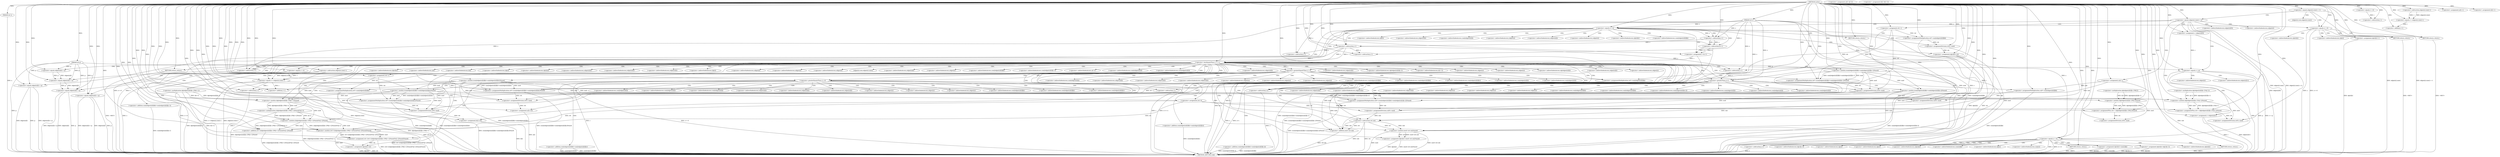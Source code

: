 digraph "solve" {  
"1000792" [label = "(METHOD,solve)" ]
"1001318" [label = "(METHOD_RETURN,void)" ]
"1000793" [label = "(PARAM,int x)" ]
"1000794" [label = "(PARAM,int z)" ]
"1000795" [label = "(PARAM,int p)" ]
"1000873" [label = "(<operator>.assignment,ret=1)" ]
"1000877" [label = "(<operator>.assignment,sub=1)" ]
"1000919" [label = "(<operator>.assignment,c=k-z-1)" ]
"1001118" [label = "(<operator>.assignment,ret=1)" ]
"1001204" [label = "(<operator>.assignment,ret=0)" ]
"1001311" [label = "(<operator>.assignment,dp[x][z]=ret)" ]
"1000798" [label = "(<operator>.equals,edges[x].size()==1)" ]
"1000817" [label = "(<operator>.equals,edges[x].size()==2)" ]
"1000881" [label = "(<operator>.equals,z==0)" ]
"1000927" [label = "(<operator>.lessEqualsThan,z-1<=c)" ]
"1001110" [label = "(<operator>.assignmentDivision,ret%=mod)" ]
"1001113" [label = "(<operator>.assignment,a[i]=ret)" ]
"1001196" [label = "(<operator>.assignmentDivision,ret%=mod)" ]
"1001199" [label = "(<operator>.assignment,b[i]=ret)" ]
"1001278" [label = "(<operator>.assignment,ret=(ret+(((dp[edges[x][i]][z-1]*b[i+1])%mod)*a[i-1])%mod)%mod)" ]
"1000815" [label = "(RETURN,return;,return;)" ]
"1000822" [label = "(<operator>.assignment,c=edges[x][0])" ]
"1000858" [label = "(<operator>.assignment,dp[x][z]=dp[c][z-1])" ]
"1000871" [label = "(RETURN,return;,return;)" ]
"1000910" [label = "(<operator>.assignment,dp[x][z]=ret)" ]
"1000917" [label = "(RETURN,return;,return;)" ]
"1000921" [label = "(<operator>.subtraction,k-z-1)" ]
"1001021" [label = "(<operator>.assignment,dp[x][z]=(mod+ret-sub)%mod)" ]
"1001034" [label = "(RETURN,return;,return;)" ]
"1001039" [label = "(<operator>.equals,edges[x][i]==p)" ]
"1001070" [label = "(<operator>.greaterEqualsThan,c>=0)" ]
"1001123" [label = "(<operator>.equals,edges[x][i]==p)" ]
"1001156" [label = "(<operator>.greaterEqualsThan,c>=0)" ]
"1001209" [label = "(<operator>.equals,edges[x][i]==p)" ]
"1001219" [label = "(<operator>.equals,i==0)" ]
"1001247" [label = "(<operator>.equals,i==edges[x].size()-1)" ]
"1000803" [label = "(<operator>.equals,z==0)" ]
"1000830" [label = "(<operator>.equals,c==p)" ]
"1000842" [label = "(<operator>.equals,z==0)" ]
"1000896" [label = "(<operator>.assignmentMultiplication,ret*=sum[edges[x][i]][k])" ]
"1000907" [label = "(<operator>.assignmentDivision,ret%=mod)" ]
"1000923" [label = "(<operator>.subtraction,z-1)" ]
"1000928" [label = "(<operator>.subtraction,z-1)" ]
"1000944" [label = "(<operator>.assignmentMultiplication,ret*=(sum[edges[x][i]][k]+sum[edges[x][i]][z-1])%mod)" ]
"1000969" [label = "(<operator>.assignmentDivision,ret%=mod)" ]
"1001074" [label = "(<operator>.assignmentMultiplication,ret*=(sum[edges[x][i]][k]+sum[edges[x][i]][c])%mod)" ]
"1001160" [label = "(<operator>.assignmentMultiplication,ret*=(sum[edges[x][i]][k]+sum[edges[x][i]][c])%mod)" ]
"1001223" [label = "(<operator>.assignmentPlus,ret+=(dp[edges[x][i]][z-1]*b[1])%mod)" ]
"1001242" [label = "(<operator>.assignmentDivision,ret%=mod)" ]
"1001253" [label = "(<operator>.assignmentPlus,ret+=(dp[edges[x][i]][z-1]*a[i-1])%mod)" ]
"1001274" [label = "(<operator>.assignmentDivision,ret%=mod)" ]
"1001280" [label = "(<operator>.modulo,(ret+(((dp[edges[x][i]][z-1]*b[i+1])%mod)*a[i-1])%mod)%mod)" ]
"1000807" [label = "(<operator>.assignment,dp[x][z]=1)" ]
"1000814" [label = "(RETURN,return;,return;)" ]
"1000834" [label = "(<operator>.assignment,c=edges[x][1])" ]
"1000846" [label = "(<operator>.assignment,dp[x][z]=sum[c][k])" ]
"1000857" [label = "(RETURN,return;,return;)" ]
"1000887" [label = "(<operator>.equals,edges[x][i]==p)" ]
"1000935" [label = "(<operator>.equals,edges[x][i]==p)" ]
"1000973" [label = "(<operator>.greaterThan,z>1)" ]
"1001027" [label = "(<operator>.modulo,(mod+ret-sub)%mod)" ]
"1001048" [label = "(<operator>.equals,i==0)" ]
"1001099" [label = "(<operator>.assignmentMultiplication,ret*=sum[edges[x][i]][k])" ]
"1001132" [label = "(<operator>.equals,i==edges[x].size()-1)" ]
"1001185" [label = "(<operator>.assignmentMultiplication,ret*=sum[edges[x][i]][k])" ]
"1001249" [label = "(<operator>.subtraction,edges[x].size()-1)" ]
"1001281" [label = "(<operator>.addition,ret+(((dp[edges[x][i]][z-1]*b[i+1])%mod)*a[i-1])%mod)" ]
"1000868" [label = "(<operator>.subtraction,z-1)" ]
"1000946" [label = "(<operator>.modulo,(sum[edges[x][i]][k]+sum[edges[x][i]][z-1])%mod)" ]
"1000977" [label = "(<operator>.assignmentMultiplication,sub*=(sum[edges[x][i]][k]+sum[edges[x][i]][z-2])%mod)" ]
"1001002" [label = "(<operator>.assignmentDivision,sub%=mod)" ]
"1001028" [label = "(<operator>.addition,mod+ret-sub)" ]
"1001052" [label = "(<operator>.assignment,a[i]=1)" ]
"1001076" [label = "(<operator>.modulo,(sum[edges[x][i]][k]+sum[edges[x][i]][c])%mod)" ]
"1001138" [label = "(<operator>.assignment,b[i]=1)" ]
"1001162" [label = "(<operator>.modulo,(sum[edges[x][i]][k]+sum[edges[x][i]][c])%mod)" ]
"1001225" [label = "(<operator>.modulo,(dp[edges[x][i]][z-1]*b[1])%mod)" ]
"1001255" [label = "(<operator>.modulo,(dp[edges[x][i]][z-1]*a[i-1])%mod)" ]
"1001283" [label = "(<operator>.modulo,(((dp[edges[x][i]][z-1]*b[i+1])%mod)*a[i-1])%mod)" ]
"1000947" [label = "(<operator>.addition,sum[edges[x][i]][k]+sum[edges[x][i]][z-1])" ]
"1001007" [label = "(<operator>.assignmentMultiplication,sub*=sum[edges[x][i]][k])" ]
"1001018" [label = "(<operator>.assignmentDivision,sub%=mod)" ]
"1001030" [label = "(<operator>.subtraction,ret-sub)" ]
"1001059" [label = "(<operator>.assignment,a[i]=a[i-1])" ]
"1001077" [label = "(<operator>.addition,sum[edges[x][i]][k]+sum[edges[x][i]][c])" ]
"1001134" [label = "(<operator>.subtraction,edges[x].size()-1)" ]
"1001145" [label = "(<operator>.assignment,b[i]=b[i+1])" ]
"1001163" [label = "(<operator>.addition,sum[edges[x][i]][k]+sum[edges[x][i]][c])" ]
"1001226" [label = "(<operator>.multiplication,dp[edges[x][i]][z-1]*b[1])" ]
"1001256" [label = "(<operator>.multiplication,dp[edges[x][i]][z-1]*a[i-1])" ]
"1001284" [label = "(<operator>.multiplication,((dp[edges[x][i]][z-1]*b[i+1])%mod)*a[i-1])" ]
"1000979" [label = "(<operator>.modulo,(sum[edges[x][i]][k]+sum[edges[x][i]][z-2])%mod)" ]
"1001285" [label = "(<operator>.modulo,(dp[edges[x][i]][z-1]*b[i+1])%mod)" ]
"1000965" [label = "(<operator>.subtraction,z-1)" ]
"1000980" [label = "(<operator>.addition,sum[edges[x][i]][k]+sum[edges[x][i]][z-2])" ]
"1001235" [label = "(<operator>.subtraction,z-1)" ]
"1001265" [label = "(<operator>.subtraction,z-1)" ]
"1001270" [label = "(<operator>.subtraction,i-1)" ]
"1001286" [label = "(<operator>.multiplication,dp[edges[x][i]][z-1]*b[i+1])" ]
"1001306" [label = "(<operator>.subtraction,i-1)" ]
"1001065" [label = "(<operator>.subtraction,i-1)" ]
"1001151" [label = "(<operator>.addition,i+1)" ]
"1000998" [label = "(<operator>.subtraction,z-2)" ]
"1001295" [label = "(<operator>.subtraction,z-1)" ]
"1001300" [label = "(<operator>.addition,i+1)" ]
"1001312" [label = "(<operator>.indirectIndexAccess,dp[x][z])" ]
"1000818" [label = "(edges[x].size,edges[x].size())" ]
"1001114" [label = "(<operator>.indirectIndexAccess,a[i])" ]
"1001200" [label = "(<operator>.indirectIndexAccess,b[i])" ]
"1001313" [label = "(<operator>.indirectIndexAccess,dp[x])" ]
"1000824" [label = "(<operator>.indirectIndexAccess,edges[x][0])" ]
"1000859" [label = "(<operator>.indirectIndexAccess,dp[x][z])" ]
"1000864" [label = "(<operator>.indirectIndexAccess,dp[c][z-1])" ]
"1000911" [label = "(<operator>.indirectIndexAccess,dp[x][z])" ]
"1001022" [label = "(<operator>.indirectIndexAccess,dp[x][z])" ]
"1001040" [label = "(<operator>.indirectIndexAccess,edges[x][i])" ]
"1001124" [label = "(<operator>.indirectIndexAccess,edges[x][i])" ]
"1001210" [label = "(<operator>.indirectIndexAccess,edges[x][i])" ]
"1000825" [label = "(<operator>.indirectIndexAccess,edges[x])" ]
"1000860" [label = "(<operator>.indirectIndexAccess,dp[x])" ]
"1000865" [label = "(<operator>.indirectIndexAccess,dp[c])" ]
"1000898" [label = "(<operator>.indirectIndexAccess,sum[edges[x][i]][k])" ]
"1000912" [label = "(<operator>.indirectIndexAccess,dp[x])" ]
"1001023" [label = "(<operator>.indirectIndexAccess,dp[x])" ]
"1001041" [label = "(<operator>.indirectIndexAccess,edges[x])" ]
"1001125" [label = "(<operator>.indirectIndexAccess,edges[x])" ]
"1001211" [label = "(<operator>.indirectIndexAccess,edges[x])" ]
"1001250" [label = "(edges[x].size,edges[x].size())" ]
"1000808" [label = "(<operator>.indirectIndexAccess,dp[x][z])" ]
"1000836" [label = "(<operator>.indirectIndexAccess,edges[x][1])" ]
"1000847" [label = "(<operator>.indirectIndexAccess,dp[x][z])" ]
"1000852" [label = "(<operator>.indirectIndexAccess,sum[c][k])" ]
"1000888" [label = "(<operator>.indirectIndexAccess,edges[x][i])" ]
"1000899" [label = "(<operator>.indirectIndexAccess,sum[edges[x][i]])" ]
"1000936" [label = "(<operator>.indirectIndexAccess,edges[x][i])" ]
"1001101" [label = "(<operator>.indirectIndexAccess,sum[edges[x][i]][k])" ]
"1001187" [label = "(<operator>.indirectIndexAccess,sum[edges[x][i]][k])" ]
"1000809" [label = "(<operator>.indirectIndexAccess,dp[x])" ]
"1000837" [label = "(<operator>.indirectIndexAccess,edges[x])" ]
"1000848" [label = "(<operator>.indirectIndexAccess,dp[x])" ]
"1000853" [label = "(<operator>.indirectIndexAccess,sum[c])" ]
"1000889" [label = "(<operator>.indirectIndexAccess,edges[x])" ]
"1000901" [label = "(<operator>.indirectIndexAccess,edges[x][i])" ]
"1000937" [label = "(<operator>.indirectIndexAccess,edges[x])" ]
"1000948" [label = "(<operator>.indirectIndexAccess,sum[edges[x][i]][k])" ]
"1000957" [label = "(<operator>.indirectIndexAccess,sum[edges[x][i]][z-1])" ]
"1001078" [label = "(<operator>.indirectIndexAccess,sum[edges[x][i]][k])" ]
"1001087" [label = "(<operator>.indirectIndexAccess,sum[edges[x][i]][c])" ]
"1001102" [label = "(<operator>.indirectIndexAccess,sum[edges[x][i]])" ]
"1001164" [label = "(<operator>.indirectIndexAccess,sum[edges[x][i]][k])" ]
"1001173" [label = "(<operator>.indirectIndexAccess,sum[edges[x][i]][c])" ]
"1001188" [label = "(<operator>.indirectIndexAccess,sum[edges[x][i]])" ]
"1001304" [label = "(<operator>.indirectIndexAccess,a[i-1])" ]
"1000902" [label = "(<operator>.indirectIndexAccess,edges[x])" ]
"1000949" [label = "(<operator>.indirectIndexAccess,sum[edges[x][i]])" ]
"1000958" [label = "(<operator>.indirectIndexAccess,sum[edges[x][i]])" ]
"1001009" [label = "(<operator>.indirectIndexAccess,sum[edges[x][i]][k])" ]
"1001079" [label = "(<operator>.indirectIndexAccess,sum[edges[x][i]])" ]
"1001088" [label = "(<operator>.indirectIndexAccess,sum[edges[x][i]])" ]
"1001104" [label = "(<operator>.indirectIndexAccess,edges[x][i])" ]
"1001165" [label = "(<operator>.indirectIndexAccess,sum[edges[x][i]])" ]
"1001174" [label = "(<operator>.indirectIndexAccess,sum[edges[x][i]])" ]
"1001190" [label = "(<operator>.indirectIndexAccess,edges[x][i])" ]
"1000951" [label = "(<operator>.indirectIndexAccess,edges[x][i])" ]
"1000960" [label = "(<operator>.indirectIndexAccess,edges[x][i])" ]
"1000981" [label = "(<operator>.indirectIndexAccess,sum[edges[x][i]][k])" ]
"1000990" [label = "(<operator>.indirectIndexAccess,sum[edges[x][i]][z-2])" ]
"1001010" [label = "(<operator>.indirectIndexAccess,sum[edges[x][i]])" ]
"1001081" [label = "(<operator>.indirectIndexAccess,edges[x][i])" ]
"1001090" [label = "(<operator>.indirectIndexAccess,edges[x][i])" ]
"1001105" [label = "(<operator>.indirectIndexAccess,edges[x])" ]
"1001167" [label = "(<operator>.indirectIndexAccess,edges[x][i])" ]
"1001176" [label = "(<operator>.indirectIndexAccess,edges[x][i])" ]
"1001191" [label = "(<operator>.indirectIndexAccess,edges[x])" ]
"1001287" [label = "(<operator>.indirectIndexAccess,dp[edges[x][i]][z-1])" ]
"1001298" [label = "(<operator>.indirectIndexAccess,b[i+1])" ]
"1000952" [label = "(<operator>.indirectIndexAccess,edges[x])" ]
"1000961" [label = "(<operator>.indirectIndexAccess,edges[x])" ]
"1000982" [label = "(<operator>.indirectIndexAccess,sum[edges[x][i]])" ]
"1000991" [label = "(<operator>.indirectIndexAccess,sum[edges[x][i]])" ]
"1001012" [label = "(<operator>.indirectIndexAccess,edges[x][i])" ]
"1001082" [label = "(<operator>.indirectIndexAccess,edges[x])" ]
"1001091" [label = "(<operator>.indirectIndexAccess,edges[x])" ]
"1001168" [label = "(<operator>.indirectIndexAccess,edges[x])" ]
"1001177" [label = "(<operator>.indirectIndexAccess,edges[x])" ]
"1001288" [label = "(<operator>.indirectIndexAccess,dp[edges[x][i]])" ]
"1000984" [label = "(<operator>.indirectIndexAccess,edges[x][i])" ]
"1000993" [label = "(<operator>.indirectIndexAccess,edges[x][i])" ]
"1001013" [label = "(<operator>.indirectIndexAccess,edges[x])" ]
"1001290" [label = "(<operator>.indirectIndexAccess,edges[x][i])" ]
"1000985" [label = "(<operator>.indirectIndexAccess,edges[x])" ]
"1000994" [label = "(<operator>.indirectIndexAccess,edges[x])" ]
"1001291" [label = "(<operator>.indirectIndexAccess,edges[x])" ]
  "1000871" -> "1001318"  [ label = "DDG: <RET>"] 
  "1000793" -> "1001318"  [ label = "DDG: x"] 
  "1000794" -> "1001318"  [ label = "DDG: z"] 
  "1000795" -> "1001318"  [ label = "DDG: p"] 
  "1000798" -> "1001318"  [ label = "DDG: edges[x].size()"] 
  "1000798" -> "1001318"  [ label = "DDG: edges[x].size()==1"] 
  "1000817" -> "1001318"  [ label = "DDG: edges[x].size()"] 
  "1000817" -> "1001318"  [ label = "DDG: edges[x].size()==2"] 
  "1000877" -> "1001318"  [ label = "DDG: sub"] 
  "1000881" -> "1001318"  [ label = "DDG: z"] 
  "1000881" -> "1001318"  [ label = "DDG: z==0"] 
  "1000921" -> "1001318"  [ label = "DDG: k"] 
  "1000919" -> "1001318"  [ label = "DDG: k-z-1"] 
  "1000927" -> "1001318"  [ label = "DDG: c"] 
  "1000927" -> "1001318"  [ label = "DDG: z-1<=c"] 
  "1001077" -> "1001318"  [ label = "DDG: sum[edges[x][i]][c]"] 
  "1001076" -> "1001318"  [ label = "DDG: sum[edges[x][i]][k]+sum[edges[x][i]][c]"] 
  "1001074" -> "1001318"  [ label = "DDG: (sum[edges[x][i]][k]+sum[edges[x][i]][c])%mod"] 
  "1001113" -> "1001318"  [ label = "DDG: a[i]"] 
  "1001156" -> "1001318"  [ label = "DDG: c"] 
  "1001156" -> "1001318"  [ label = "DDG: c>=0"] 
  "1001185" -> "1001318"  [ label = "DDG: sum[edges[x][i]][k]"] 
  "1001163" -> "1001318"  [ label = "DDG: sum[edges[x][i]][k]"] 
  "1001163" -> "1001318"  [ label = "DDG: sum[edges[x][i]][c]"] 
  "1001162" -> "1001318"  [ label = "DDG: sum[edges[x][i]][k]+sum[edges[x][i]][c]"] 
  "1001160" -> "1001318"  [ label = "DDG: (sum[edges[x][i]][k]+sum[edges[x][i]][c])%mod"] 
  "1001199" -> "1001318"  [ label = "DDG: b[i]"] 
  "1001209" -> "1001318"  [ label = "DDG: edges[x][i]"] 
  "1001209" -> "1001318"  [ label = "DDG: p"] 
  "1001209" -> "1001318"  [ label = "DDG: edges[x][i]==p"] 
  "1001219" -> "1001318"  [ label = "DDG: i==0"] 
  "1001249" -> "1001318"  [ label = "DDG: edges[x].size()"] 
  "1001247" -> "1001318"  [ label = "DDG: edges[x].size()-1"] 
  "1001247" -> "1001318"  [ label = "DDG: i==edges[x].size()-1"] 
  "1001295" -> "1001318"  [ label = "DDG: z"] 
  "1001286" -> "1001318"  [ label = "DDG: dp[edges[x][i]][z-1]"] 
  "1001286" -> "1001318"  [ label = "DDG: b[i+1]"] 
  "1001285" -> "1001318"  [ label = "DDG: dp[edges[x][i]][z-1]*b[i+1]"] 
  "1001284" -> "1001318"  [ label = "DDG: (dp[edges[x][i]][z-1]*b[i+1])%mod"] 
  "1001306" -> "1001318"  [ label = "DDG: i"] 
  "1001284" -> "1001318"  [ label = "DDG: a[i-1]"] 
  "1001283" -> "1001318"  [ label = "DDG: ((dp[edges[x][i]][z-1]*b[i+1])%mod)*a[i-1]"] 
  "1001281" -> "1001318"  [ label = "DDG: (((dp[edges[x][i]][z-1]*b[i+1])%mod)*a[i-1])%mod"] 
  "1001280" -> "1001318"  [ label = "DDG: ret+(((dp[edges[x][i]][z-1]*b[i+1])%mod)*a[i-1])%mod"] 
  "1001280" -> "1001318"  [ label = "DDG: mod"] 
  "1001278" -> "1001318"  [ label = "DDG: (ret+(((dp[edges[x][i]][z-1]*b[i+1])%mod)*a[i-1])%mod)%mod"] 
  "1001311" -> "1001318"  [ label = "DDG: dp[x][z]"] 
  "1001311" -> "1001318"  [ label = "DDG: ret"] 
  "1000935" -> "1001318"  [ label = "DDG: edges[x][i]"] 
  "1000935" -> "1001318"  [ label = "DDG: p"] 
  "1000935" -> "1001318"  [ label = "DDG: edges[x][i]==p"] 
  "1000947" -> "1001318"  [ label = "DDG: sum[edges[x][i]][z-1]"] 
  "1000946" -> "1001318"  [ label = "DDG: sum[edges[x][i]][k]+sum[edges[x][i]][z-1]"] 
  "1000944" -> "1001318"  [ label = "DDG: (sum[edges[x][i]][k]+sum[edges[x][i]][z-1])%mod"] 
  "1000973" -> "1001318"  [ label = "DDG: z"] 
  "1000973" -> "1001318"  [ label = "DDG: z>1"] 
  "1001007" -> "1001318"  [ label = "DDG: sum[edges[x][i]][k]"] 
  "1000980" -> "1001318"  [ label = "DDG: sum[edges[x][i]][k]"] 
  "1000998" -> "1001318"  [ label = "DDG: z"] 
  "1000980" -> "1001318"  [ label = "DDG: sum[edges[x][i]][z-2]"] 
  "1000979" -> "1001318"  [ label = "DDG: sum[edges[x][i]][k]+sum[edges[x][i]][z-2]"] 
  "1000977" -> "1001318"  [ label = "DDG: (sum[edges[x][i]][k]+sum[edges[x][i]][z-2])%mod"] 
  "1001021" -> "1001318"  [ label = "DDG: dp[x][z]"] 
  "1001030" -> "1001318"  [ label = "DDG: ret"] 
  "1001030" -> "1001318"  [ label = "DDG: sub"] 
  "1001028" -> "1001318"  [ label = "DDG: ret-sub"] 
  "1001027" -> "1001318"  [ label = "DDG: mod+ret-sub"] 
  "1001027" -> "1001318"  [ label = "DDG: mod"] 
  "1001021" -> "1001318"  [ label = "DDG: (mod+ret-sub)%mod"] 
  "1000887" -> "1001318"  [ label = "DDG: edges[x][i]"] 
  "1000887" -> "1001318"  [ label = "DDG: p"] 
  "1000887" -> "1001318"  [ label = "DDG: edges[x][i]==p"] 
  "1000896" -> "1001318"  [ label = "DDG: sum[edges[x][i]][k]"] 
  "1000907" -> "1001318"  [ label = "DDG: mod"] 
  "1000910" -> "1001318"  [ label = "DDG: dp[x][z]"] 
  "1000910" -> "1001318"  [ label = "DDG: ret"] 
  "1000822" -> "1001318"  [ label = "DDG: edges[x][0]"] 
  "1000830" -> "1001318"  [ label = "DDG: c"] 
  "1000830" -> "1001318"  [ label = "DDG: p"] 
  "1000830" -> "1001318"  [ label = "DDG: c==p"] 
  "1000834" -> "1001318"  [ label = "DDG: c"] 
  "1000834" -> "1001318"  [ label = "DDG: edges[x][1]"] 
  "1000842" -> "1001318"  [ label = "DDG: z"] 
  "1000842" -> "1001318"  [ label = "DDG: z==0"] 
  "1000858" -> "1001318"  [ label = "DDG: dp[x][z]"] 
  "1000868" -> "1001318"  [ label = "DDG: z"] 
  "1000858" -> "1001318"  [ label = "DDG: dp[c][z-1]"] 
  "1000846" -> "1001318"  [ label = "DDG: dp[x][z]"] 
  "1000846" -> "1001318"  [ label = "DDG: sum[c][k]"] 
  "1000803" -> "1001318"  [ label = "DDG: z"] 
  "1000803" -> "1001318"  [ label = "DDG: z==0"] 
  "1000807" -> "1001318"  [ label = "DDG: dp[x][z]"] 
  "1000857" -> "1001318"  [ label = "DDG: <RET>"] 
  "1001034" -> "1001318"  [ label = "DDG: <RET>"] 
  "1000814" -> "1001318"  [ label = "DDG: <RET>"] 
  "1000917" -> "1001318"  [ label = "DDG: <RET>"] 
  "1000815" -> "1001318"  [ label = "DDG: <RET>"] 
  "1000792" -> "1000793"  [ label = "DDG: "] 
  "1000792" -> "1000794"  [ label = "DDG: "] 
  "1000792" -> "1000795"  [ label = "DDG: "] 
  "1000792" -> "1000873"  [ label = "DDG: "] 
  "1000792" -> "1000877"  [ label = "DDG: "] 
  "1000921" -> "1000919"  [ label = "DDG: z-1"] 
  "1000921" -> "1000919"  [ label = "DDG: k"] 
  "1000792" -> "1001118"  [ label = "DDG: "] 
  "1000792" -> "1001204"  [ label = "DDG: "] 
  "1001278" -> "1001311"  [ label = "DDG: ret"] 
  "1000792" -> "1001311"  [ label = "DDG: "] 
  "1000792" -> "1000919"  [ label = "DDG: "] 
  "1001076" -> "1001110"  [ label = "DDG: mod"] 
  "1000792" -> "1001110"  [ label = "DDG: "] 
  "1001110" -> "1001113"  [ label = "DDG: ret"] 
  "1000792" -> "1001113"  [ label = "DDG: "] 
  "1001162" -> "1001196"  [ label = "DDG: mod"] 
  "1000792" -> "1001196"  [ label = "DDG: "] 
  "1001076" -> "1001196"  [ label = "DDG: mod"] 
  "1001196" -> "1001199"  [ label = "DDG: ret"] 
  "1000792" -> "1001199"  [ label = "DDG: "] 
  "1001280" -> "1001278"  [ label = "DDG: ret+(((dp[edges[x][i]][z-1]*b[i+1])%mod)*a[i-1])%mod"] 
  "1001280" -> "1001278"  [ label = "DDG: mod"] 
  "1000792" -> "1000798"  [ label = "DDG: "] 
  "1000792" -> "1000815"  [ label = "DDG: "] 
  "1000792" -> "1000817"  [ label = "DDG: "] 
  "1000792" -> "1000871"  [ label = "DDG: "] 
  "1000794" -> "1000881"  [ label = "DDG: z"] 
  "1000792" -> "1000881"  [ label = "DDG: "] 
  "1000907" -> "1000910"  [ label = "DDG: ret"] 
  "1000792" -> "1000910"  [ label = "DDG: "] 
  "1000792" -> "1000917"  [ label = "DDG: "] 
  "1000792" -> "1000921"  [ label = "DDG: "] 
  "1000923" -> "1000921"  [ label = "DDG: z"] 
  "1000923" -> "1000921"  [ label = "DDG: 1"] 
  "1000928" -> "1000927"  [ label = "DDG: 1"] 
  "1000928" -> "1000927"  [ label = "DDG: z"] 
  "1000919" -> "1000927"  [ label = "DDG: c"] 
  "1000792" -> "1000927"  [ label = "DDG: "] 
  "1001027" -> "1001021"  [ label = "DDG: mod"] 
  "1001027" -> "1001021"  [ label = "DDG: mod+ret-sub"] 
  "1000792" -> "1001034"  [ label = "DDG: "] 
  "1001099" -> "1001110"  [ label = "DDG: ret"] 
  "1001074" -> "1001110"  [ label = "DDG: ret"] 
  "1001185" -> "1001196"  [ label = "DDG: ret"] 
  "1001160" -> "1001196"  [ label = "DDG: ret"] 
  "1000792" -> "1001278"  [ label = "DDG: "] 
  "1000792" -> "1000822"  [ label = "DDG: "] 
  "1000792" -> "1000907"  [ label = "DDG: "] 
  "1000881" -> "1000923"  [ label = "DDG: z"] 
  "1000794" -> "1000923"  [ label = "DDG: z"] 
  "1000792" -> "1000923"  [ label = "DDG: "] 
  "1000923" -> "1000928"  [ label = "DDG: z"] 
  "1000794" -> "1000928"  [ label = "DDG: z"] 
  "1000792" -> "1000928"  [ label = "DDG: "] 
  "1000946" -> "1000944"  [ label = "DDG: mod"] 
  "1000946" -> "1000944"  [ label = "DDG: sum[edges[x][i]][k]+sum[edges[x][i]][z-1]"] 
  "1000946" -> "1000969"  [ label = "DDG: mod"] 
  "1000792" -> "1000969"  [ label = "DDG: "] 
  "1000795" -> "1001039"  [ label = "DDG: p"] 
  "1000792" -> "1001039"  [ label = "DDG: "] 
  "1000927" -> "1001070"  [ label = "DDG: c"] 
  "1000792" -> "1001070"  [ label = "DDG: "] 
  "1001076" -> "1001074"  [ label = "DDG: mod"] 
  "1001076" -> "1001074"  [ label = "DDG: sum[edges[x][i]][k]+sum[edges[x][i]][c]"] 
  "1001039" -> "1001123"  [ label = "DDG: edges[x][i]"] 
  "1001039" -> "1001123"  [ label = "DDG: p"] 
  "1000795" -> "1001123"  [ label = "DDG: p"] 
  "1000792" -> "1001123"  [ label = "DDG: "] 
  "1001070" -> "1001156"  [ label = "DDG: c"] 
  "1000792" -> "1001156"  [ label = "DDG: "] 
  "1001162" -> "1001160"  [ label = "DDG: mod"] 
  "1001162" -> "1001160"  [ label = "DDG: sum[edges[x][i]][k]+sum[edges[x][i]][c]"] 
  "1001123" -> "1001209"  [ label = "DDG: edges[x][i]"] 
  "1001123" -> "1001209"  [ label = "DDG: p"] 
  "1000795" -> "1001209"  [ label = "DDG: p"] 
  "1000792" -> "1001209"  [ label = "DDG: "] 
  "1000792" -> "1001219"  [ label = "DDG: "] 
  "1001225" -> "1001223"  [ label = "DDG: mod"] 
  "1001225" -> "1001223"  [ label = "DDG: dp[edges[x][i]][z-1]*b[1]"] 
  "1001225" -> "1001242"  [ label = "DDG: mod"] 
  "1000792" -> "1001242"  [ label = "DDG: "] 
  "1001219" -> "1001247"  [ label = "DDG: i"] 
  "1000792" -> "1001247"  [ label = "DDG: "] 
  "1001249" -> "1001247"  [ label = "DDG: edges[x].size()"] 
  "1001249" -> "1001247"  [ label = "DDG: 1"] 
  "1001255" -> "1001253"  [ label = "DDG: dp[edges[x][i]][z-1]*a[i-1]"] 
  "1001255" -> "1001253"  [ label = "DDG: mod"] 
  "1001255" -> "1001274"  [ label = "DDG: mod"] 
  "1000792" -> "1001274"  [ label = "DDG: "] 
  "1001283" -> "1001280"  [ label = "DDG: ((dp[edges[x][i]][z-1]*b[i+1])%mod)*a[i-1]"] 
  "1001283" -> "1001280"  [ label = "DDG: mod"] 
  "1001204" -> "1001280"  [ label = "DDG: ret"] 
  "1000792" -> "1001280"  [ label = "DDG: "] 
  "1000794" -> "1000803"  [ label = "DDG: z"] 
  "1000792" -> "1000803"  [ label = "DDG: "] 
  "1000792" -> "1000807"  [ label = "DDG: "] 
  "1000792" -> "1000814"  [ label = "DDG: "] 
  "1000822" -> "1000830"  [ label = "DDG: c"] 
  "1000792" -> "1000830"  [ label = "DDG: "] 
  "1000795" -> "1000830"  [ label = "DDG: p"] 
  "1000794" -> "1000842"  [ label = "DDG: z"] 
  "1000792" -> "1000842"  [ label = "DDG: "] 
  "1000792" -> "1000857"  [ label = "DDG: "] 
  "1000873" -> "1000896"  [ label = "DDG: ret"] 
  "1000792" -> "1000896"  [ label = "DDG: "] 
  "1000896" -> "1000907"  [ label = "DDG: ret"] 
  "1000873" -> "1000944"  [ label = "DDG: ret"] 
  "1000792" -> "1000944"  [ label = "DDG: "] 
  "1000944" -> "1000969"  [ label = "DDG: ret"] 
  "1000792" -> "1001027"  [ label = "DDG: "] 
  "1000946" -> "1001027"  [ label = "DDG: mod"] 
  "1000979" -> "1001027"  [ label = "DDG: mod"] 
  "1001030" -> "1001027"  [ label = "DDG: sub"] 
  "1001030" -> "1001027"  [ label = "DDG: ret"] 
  "1000873" -> "1001074"  [ label = "DDG: ret"] 
  "1000792" -> "1001074"  [ label = "DDG: "] 
  "1001118" -> "1001160"  [ label = "DDG: ret"] 
  "1000792" -> "1001160"  [ label = "DDG: "] 
  "1001204" -> "1001223"  [ label = "DDG: ret"] 
  "1000792" -> "1001223"  [ label = "DDG: "] 
  "1001223" -> "1001242"  [ label = "DDG: ret"] 
  "1000792" -> "1001249"  [ label = "DDG: "] 
  "1001204" -> "1001253"  [ label = "DDG: ret"] 
  "1000792" -> "1001253"  [ label = "DDG: "] 
  "1001253" -> "1001274"  [ label = "DDG: ret"] 
  "1001204" -> "1001281"  [ label = "DDG: ret"] 
  "1000792" -> "1001281"  [ label = "DDG: "] 
  "1001283" -> "1001281"  [ label = "DDG: ((dp[edges[x][i]][z-1]*b[i+1])%mod)*a[i-1]"] 
  "1001283" -> "1001281"  [ label = "DDG: mod"] 
  "1000792" -> "1000834"  [ label = "DDG: "] 
  "1000842" -> "1000868"  [ label = "DDG: z"] 
  "1000794" -> "1000868"  [ label = "DDG: z"] 
  "1000792" -> "1000868"  [ label = "DDG: "] 
  "1000795" -> "1000887"  [ label = "DDG: p"] 
  "1000792" -> "1000887"  [ label = "DDG: "] 
  "1000795" -> "1000935"  [ label = "DDG: p"] 
  "1000792" -> "1000935"  [ label = "DDG: "] 
  "1000792" -> "1000946"  [ label = "DDG: "] 
  "1000965" -> "1000973"  [ label = "DDG: z"] 
  "1000794" -> "1000973"  [ label = "DDG: z"] 
  "1000792" -> "1000973"  [ label = "DDG: "] 
  "1000979" -> "1000977"  [ label = "DDG: sum[edges[x][i]][k]+sum[edges[x][i]][z-2]"] 
  "1000979" -> "1000977"  [ label = "DDG: mod"] 
  "1000979" -> "1001002"  [ label = "DDG: mod"] 
  "1000792" -> "1001002"  [ label = "DDG: "] 
  "1000792" -> "1001028"  [ label = "DDG: "] 
  "1000946" -> "1001028"  [ label = "DDG: mod"] 
  "1000979" -> "1001028"  [ label = "DDG: mod"] 
  "1001030" -> "1001028"  [ label = "DDG: sub"] 
  "1001030" -> "1001028"  [ label = "DDG: ret"] 
  "1000792" -> "1001048"  [ label = "DDG: "] 
  "1000792" -> "1001052"  [ label = "DDG: "] 
  "1000792" -> "1001076"  [ label = "DDG: "] 
  "1000873" -> "1001099"  [ label = "DDG: ret"] 
  "1000792" -> "1001099"  [ label = "DDG: "] 
  "1000792" -> "1001132"  [ label = "DDG: "] 
  "1001134" -> "1001132"  [ label = "DDG: edges[x].size()"] 
  "1001134" -> "1001132"  [ label = "DDG: 1"] 
  "1000792" -> "1001138"  [ label = "DDG: "] 
  "1000792" -> "1001162"  [ label = "DDG: "] 
  "1001076" -> "1001162"  [ label = "DDG: mod"] 
  "1001118" -> "1001185"  [ label = "DDG: ret"] 
  "1000792" -> "1001185"  [ label = "DDG: "] 
  "1001226" -> "1001225"  [ label = "DDG: b[1]"] 
  "1001226" -> "1001225"  [ label = "DDG: dp[edges[x][i]][z-1]"] 
  "1000792" -> "1001225"  [ label = "DDG: "] 
  "1001162" -> "1001225"  [ label = "DDG: mod"] 
  "1001076" -> "1001225"  [ label = "DDG: mod"] 
  "1001256" -> "1001255"  [ label = "DDG: dp[edges[x][i]][z-1]"] 
  "1001256" -> "1001255"  [ label = "DDG: a[i-1]"] 
  "1000792" -> "1001255"  [ label = "DDG: "] 
  "1001162" -> "1001255"  [ label = "DDG: mod"] 
  "1001076" -> "1001255"  [ label = "DDG: mod"] 
  "1001284" -> "1001283"  [ label = "DDG: a[i-1]"] 
  "1001284" -> "1001283"  [ label = "DDG: (dp[edges[x][i]][z-1]*b[i+1])%mod"] 
  "1001285" -> "1001283"  [ label = "DDG: mod"] 
  "1000792" -> "1001283"  [ label = "DDG: "] 
  "1000877" -> "1000977"  [ label = "DDG: sub"] 
  "1000792" -> "1000977"  [ label = "DDG: "] 
  "1000977" -> "1001002"  [ label = "DDG: sub"] 
  "1000792" -> "1001018"  [ label = "DDG: "] 
  "1000946" -> "1001018"  [ label = "DDG: mod"] 
  "1000969" -> "1001030"  [ label = "DDG: ret"] 
  "1000792" -> "1001030"  [ label = "DDG: "] 
  "1001018" -> "1001030"  [ label = "DDG: sub"] 
  "1001002" -> "1001030"  [ label = "DDG: sub"] 
  "1000792" -> "1001134"  [ label = "DDG: "] 
  "1001285" -> "1001284"  [ label = "DDG: mod"] 
  "1001285" -> "1001284"  [ label = "DDG: dp[edges[x][i]][z-1]*b[i+1]"] 
  "1000792" -> "1000979"  [ label = "DDG: "] 
  "1000946" -> "1000979"  [ label = "DDG: mod"] 
  "1000877" -> "1001007"  [ label = "DDG: sub"] 
  "1000792" -> "1001007"  [ label = "DDG: "] 
  "1001007" -> "1001018"  [ label = "DDG: sub"] 
  "1001286" -> "1001285"  [ label = "DDG: b[i+1]"] 
  "1001286" -> "1001285"  [ label = "DDG: dp[edges[x][i]][z-1]"] 
  "1000792" -> "1001285"  [ label = "DDG: "] 
  "1001162" -> "1001285"  [ label = "DDG: mod"] 
  "1001076" -> "1001285"  [ label = "DDG: mod"] 
  "1000928" -> "1000965"  [ label = "DDG: z"] 
  "1000794" -> "1000965"  [ label = "DDG: z"] 
  "1000792" -> "1000965"  [ label = "DDG: "] 
  "1000928" -> "1001235"  [ label = "DDG: z"] 
  "1000794" -> "1001235"  [ label = "DDG: z"] 
  "1000792" -> "1001235"  [ label = "DDG: "] 
  "1000928" -> "1001265"  [ label = "DDG: z"] 
  "1000794" -> "1001265"  [ label = "DDG: z"] 
  "1000792" -> "1001265"  [ label = "DDG: "] 
  "1001247" -> "1001270"  [ label = "DDG: i"] 
  "1000792" -> "1001270"  [ label = "DDG: "] 
  "1000792" -> "1001306"  [ label = "DDG: "] 
  "1001247" -> "1001306"  [ label = "DDG: i"] 
  "1001048" -> "1001065"  [ label = "DDG: i"] 
  "1000792" -> "1001065"  [ label = "DDG: "] 
  "1001132" -> "1001151"  [ label = "DDG: i"] 
  "1000792" -> "1001151"  [ label = "DDG: "] 
  "1000973" -> "1000998"  [ label = "DDG: z"] 
  "1000794" -> "1000998"  [ label = "DDG: z"] 
  "1000792" -> "1000998"  [ label = "DDG: "] 
  "1000928" -> "1001295"  [ label = "DDG: z"] 
  "1000794" -> "1001295"  [ label = "DDG: z"] 
  "1000792" -> "1001295"  [ label = "DDG: "] 
  "1001247" -> "1001300"  [ label = "DDG: i"] 
  "1000792" -> "1001300"  [ label = "DDG: "] 
  "1000798" -> "1000818"  [ label = "CDG: "] 
  "1000798" -> "1000803"  [ label = "CDG: "] 
  "1000798" -> "1000817"  [ label = "CDG: "] 
  "1000817" -> "1000822"  [ label = "CDG: "] 
  "1000817" -> "1000881"  [ label = "CDG: "] 
  "1000817" -> "1000873"  [ label = "CDG: "] 
  "1000817" -> "1000842"  [ label = "CDG: "] 
  "1000817" -> "1000825"  [ label = "CDG: "] 
  "1000817" -> "1000830"  [ label = "CDG: "] 
  "1000817" -> "1000877"  [ label = "CDG: "] 
  "1000817" -> "1000824"  [ label = "CDG: "] 
  "1000881" -> "1000896"  [ label = "CDG: "] 
  "1000881" -> "1000917"  [ label = "CDG: "] 
  "1000881" -> "1000919"  [ label = "CDG: "] 
  "1000881" -> "1000912"  [ label = "CDG: "] 
  "1000881" -> "1000887"  [ label = "CDG: "] 
  "1000881" -> "1000921"  [ label = "CDG: "] 
  "1000881" -> "1000927"  [ label = "CDG: "] 
  "1000881" -> "1000889"  [ label = "CDG: "] 
  "1000881" -> "1000910"  [ label = "CDG: "] 
  "1000881" -> "1000888"  [ label = "CDG: "] 
  "1000881" -> "1000899"  [ label = "CDG: "] 
  "1000881" -> "1000901"  [ label = "CDG: "] 
  "1000881" -> "1000898"  [ label = "CDG: "] 
  "1000881" -> "1000928"  [ label = "CDG: "] 
  "1000881" -> "1000923"  [ label = "CDG: "] 
  "1000881" -> "1000902"  [ label = "CDG: "] 
  "1000881" -> "1000911"  [ label = "CDG: "] 
  "1000881" -> "1000907"  [ label = "CDG: "] 
  "1000927" -> "1001295"  [ label = "CDG: "] 
  "1000927" -> "1001027"  [ label = "CDG: "] 
  "1000927" -> "1001288"  [ label = "CDG: "] 
  "1000927" -> "1000960"  [ label = "CDG: "] 
  "1000927" -> "1000946"  [ label = "CDG: "] 
  "1000927" -> "1001040"  [ label = "CDG: "] 
  "1000927" -> "1001156"  [ label = "CDG: "] 
  "1000927" -> "1001250"  [ label = "CDG: "] 
  "1000927" -> "1001028"  [ label = "CDG: "] 
  "1000927" -> "1001300"  [ label = "CDG: "] 
  "1000927" -> "1001284"  [ label = "CDG: "] 
  "1000927" -> "1001113"  [ label = "CDG: "] 
  "1000927" -> "1001196"  [ label = "CDG: "] 
  "1000927" -> "1001114"  [ label = "CDG: "] 
  "1000927" -> "1001290"  [ label = "CDG: "] 
  "1000927" -> "1001281"  [ label = "CDG: "] 
  "1000927" -> "1001039"  [ label = "CDG: "] 
  "1000927" -> "1001249"  [ label = "CDG: "] 
  "1000927" -> "1001023"  [ label = "CDG: "] 
  "1000927" -> "1000957"  [ label = "CDG: "] 
  "1000927" -> "1001211"  [ label = "CDG: "] 
  "1000927" -> "1001285"  [ label = "CDG: "] 
  "1000927" -> "1001280"  [ label = "CDG: "] 
  "1000927" -> "1000951"  [ label = "CDG: "] 
  "1000927" -> "1000973"  [ label = "CDG: "] 
  "1000927" -> "1001286"  [ label = "CDG: "] 
  "1000927" -> "1000952"  [ label = "CDG: "] 
  "1000927" -> "1000969"  [ label = "CDG: "] 
  "1000927" -> "1001312"  [ label = "CDG: "] 
  "1000927" -> "1001313"  [ label = "CDG: "] 
  "1000927" -> "1001030"  [ label = "CDG: "] 
  "1000927" -> "1001124"  [ label = "CDG: "] 
  "1000927" -> "1000936"  [ label = "CDG: "] 
  "1000927" -> "1001199"  [ label = "CDG: "] 
  "1000927" -> "1001070"  [ label = "CDG: "] 
  "1000927" -> "1000949"  [ label = "CDG: "] 
  "1000927" -> "1000937"  [ label = "CDG: "] 
  "1000927" -> "1001125"  [ label = "CDG: "] 
  "1000927" -> "1001219"  [ label = "CDG: "] 
  "1000927" -> "1000965"  [ label = "CDG: "] 
  "1000927" -> "1001311"  [ label = "CDG: "] 
  "1000927" -> "1001123"  [ label = "CDG: "] 
  "1000927" -> "1000935"  [ label = "CDG: "] 
  "1000927" -> "1001278"  [ label = "CDG: "] 
  "1000927" -> "1000944"  [ label = "CDG: "] 
  "1000927" -> "1001209"  [ label = "CDG: "] 
  "1000927" -> "1001291"  [ label = "CDG: "] 
  "1000927" -> "1001204"  [ label = "CDG: "] 
  "1000927" -> "1001304"  [ label = "CDG: "] 
  "1000927" -> "1001283"  [ label = "CDG: "] 
  "1000927" -> "1001021"  [ label = "CDG: "] 
  "1000927" -> "1001200"  [ label = "CDG: "] 
  "1000927" -> "1001287"  [ label = "CDG: "] 
  "1000927" -> "1000948"  [ label = "CDG: "] 
  "1000927" -> "1001022"  [ label = "CDG: "] 
  "1000927" -> "1000958"  [ label = "CDG: "] 
  "1000927" -> "1001210"  [ label = "CDG: "] 
  "1000927" -> "1001247"  [ label = "CDG: "] 
  "1000927" -> "1000961"  [ label = "CDG: "] 
  "1000927" -> "1001110"  [ label = "CDG: "] 
  "1000927" -> "1000947"  [ label = "CDG: "] 
  "1000927" -> "1001034"  [ label = "CDG: "] 
  "1000927" -> "1001041"  [ label = "CDG: "] 
  "1000927" -> "1001118"  [ label = "CDG: "] 
  "1000927" -> "1001298"  [ label = "CDG: "] 
  "1000927" -> "1001306"  [ label = "CDG: "] 
  "1001070" -> "1001101"  [ label = "CDG: "] 
  "1001070" -> "1001088"  [ label = "CDG: "] 
  "1001070" -> "1001105"  [ label = "CDG: "] 
  "1001070" -> "1001078"  [ label = "CDG: "] 
  "1001070" -> "1001082"  [ label = "CDG: "] 
  "1001070" -> "1001102"  [ label = "CDG: "] 
  "1001070" -> "1001077"  [ label = "CDG: "] 
  "1001070" -> "1001076"  [ label = "CDG: "] 
  "1001070" -> "1001087"  [ label = "CDG: "] 
  "1001070" -> "1001104"  [ label = "CDG: "] 
  "1001070" -> "1001081"  [ label = "CDG: "] 
  "1001070" -> "1001090"  [ label = "CDG: "] 
  "1001070" -> "1001091"  [ label = "CDG: "] 
  "1001070" -> "1001099"  [ label = "CDG: "] 
  "1001070" -> "1001074"  [ label = "CDG: "] 
  "1001070" -> "1001079"  [ label = "CDG: "] 
  "1001156" -> "1001164"  [ label = "CDG: "] 
  "1001156" -> "1001160"  [ label = "CDG: "] 
  "1001156" -> "1001190"  [ label = "CDG: "] 
  "1001156" -> "1001188"  [ label = "CDG: "] 
  "1001156" -> "1001174"  [ label = "CDG: "] 
  "1001156" -> "1001165"  [ label = "CDG: "] 
  "1001156" -> "1001176"  [ label = "CDG: "] 
  "1001156" -> "1001185"  [ label = "CDG: "] 
  "1001156" -> "1001162"  [ label = "CDG: "] 
  "1001156" -> "1001167"  [ label = "CDG: "] 
  "1001156" -> "1001168"  [ label = "CDG: "] 
  "1001156" -> "1001163"  [ label = "CDG: "] 
  "1001156" -> "1001187"  [ label = "CDG: "] 
  "1001156" -> "1001173"  [ label = "CDG: "] 
  "1001156" -> "1001191"  [ label = "CDG: "] 
  "1001156" -> "1001177"  [ label = "CDG: "] 
  "1000803" -> "1000807"  [ label = "CDG: "] 
  "1000803" -> "1000814"  [ label = "CDG: "] 
  "1000803" -> "1000815"  [ label = "CDG: "] 
  "1000803" -> "1000809"  [ label = "CDG: "] 
  "1000803" -> "1000808"  [ label = "CDG: "] 
  "1000830" -> "1000836"  [ label = "CDG: "] 
  "1000830" -> "1000837"  [ label = "CDG: "] 
  "1000830" -> "1000834"  [ label = "CDG: "] 
  "1000842" -> "1000858"  [ label = "CDG: "] 
  "1000842" -> "1000864"  [ label = "CDG: "] 
  "1000842" -> "1000852"  [ label = "CDG: "] 
  "1000842" -> "1000871"  [ label = "CDG: "] 
  "1000842" -> "1000868"  [ label = "CDG: "] 
  "1000842" -> "1000857"  [ label = "CDG: "] 
  "1000842" -> "1000859"  [ label = "CDG: "] 
  "1000842" -> "1000848"  [ label = "CDG: "] 
  "1000842" -> "1000846"  [ label = "CDG: "] 
  "1000842" -> "1000853"  [ label = "CDG: "] 
  "1000842" -> "1000847"  [ label = "CDG: "] 
  "1000842" -> "1000860"  [ label = "CDG: "] 
  "1000842" -> "1000865"  [ label = "CDG: "] 
  "1000973" -> "1001010"  [ label = "CDG: "] 
  "1000973" -> "1001007"  [ label = "CDG: "] 
  "1000973" -> "1000994"  [ label = "CDG: "] 
  "1000973" -> "1001002"  [ label = "CDG: "] 
  "1000973" -> "1001009"  [ label = "CDG: "] 
  "1000973" -> "1000993"  [ label = "CDG: "] 
  "1000973" -> "1000982"  [ label = "CDG: "] 
  "1000973" -> "1000990"  [ label = "CDG: "] 
  "1000973" -> "1000977"  [ label = "CDG: "] 
  "1000973" -> "1001013"  [ label = "CDG: "] 
  "1000973" -> "1000984"  [ label = "CDG: "] 
  "1000973" -> "1001018"  [ label = "CDG: "] 
  "1000973" -> "1000981"  [ label = "CDG: "] 
  "1000973" -> "1000980"  [ label = "CDG: "] 
  "1000973" -> "1000991"  [ label = "CDG: "] 
  "1000973" -> "1000979"  [ label = "CDG: "] 
  "1000973" -> "1000985"  [ label = "CDG: "] 
  "1000973" -> "1000998"  [ label = "CDG: "] 
  "1000973" -> "1001012"  [ label = "CDG: "] 
}
